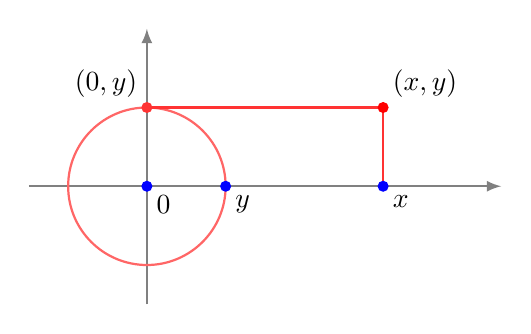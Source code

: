 \begin{tikzpicture}
       \draw[->,>=latex,thick,gray] (-1.5,0)--(4.5,0);
       \draw[->,>=latex,thick, gray] (0,-1.5)--(0,2);

      \draw[thick, color=red!60] (0,0) circle (1);
      \draw[thick, color=red!80] (0,1)--(3,1);
      \draw[thick, color=red!80] (3,0)--(3,1);

       \fill[blue] (0,0) circle (2pt);
       \node at (0,0) [below right] {$0$}; 

       \fill[blue] (1,0) circle (2pt);
       \node at (1,0) [below right] {$y$}; 

       \fill[red!80] (0,1) circle (2pt);
       \node at (0,1) [above left] {$(0,y)$}; 

       \fill[blue] (3,0) circle (2pt);
       \node at (3,0) [below right] {$x$}; 

       \fill[red] (3,1) circle (2pt);
       \node at (3,1) [above right] {$(x,y)$}; 


\end{tikzpicture}
